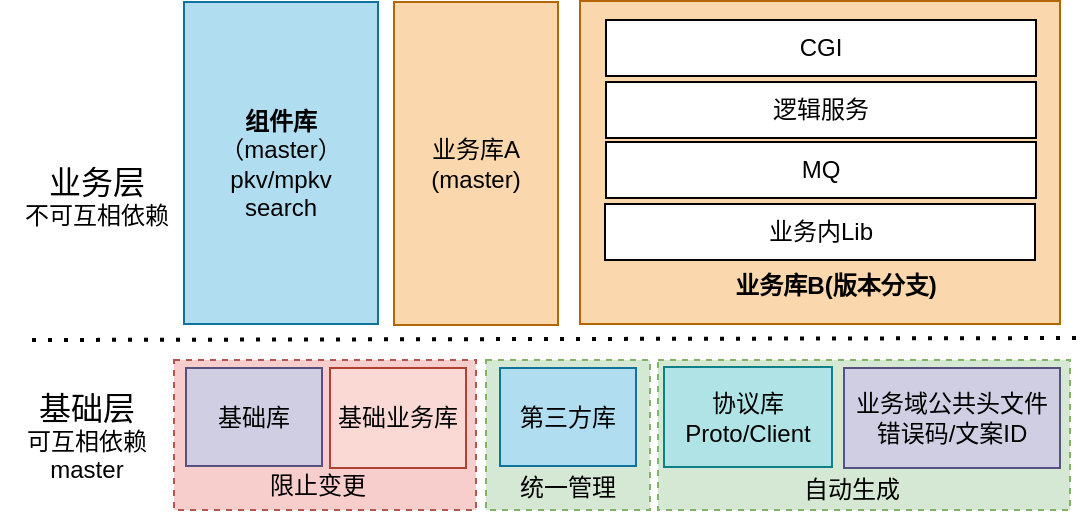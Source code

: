 <mxfile version="20.8.21" type="github">
  <diagram name="第 1 页" id="p7ilKmmfWPfuCgHAKhaK">
    <mxGraphModel dx="1343" dy="107" grid="0" gridSize="10" guides="1" tooltips="1" connect="1" arrows="1" fold="1" page="0" pageScale="1" pageWidth="827" pageHeight="1169" math="0" shadow="0">
      <root>
        <mxCell id="0" />
        <mxCell id="1" parent="0" />
        <mxCell id="-8FJlGrN7awufWpg46yF-15" value="" style="rounded=0;whiteSpace=wrap;html=1;dashed=1;fillColor=#d5e8d4;strokeColor=#82b366;" vertex="1" parent="1">
          <mxGeometry x="242" y="727" width="82" height="75" as="geometry" />
        </mxCell>
        <mxCell id="-8FJlGrN7awufWpg46yF-14" value="" style="rounded=0;whiteSpace=wrap;html=1;dashed=1;fillColor=#d5e8d4;strokeColor=#82b366;" vertex="1" parent="1">
          <mxGeometry x="328" y="727" width="206" height="75" as="geometry" />
        </mxCell>
        <mxCell id="-8FJlGrN7awufWpg46yF-13" value="" style="rounded=0;whiteSpace=wrap;html=1;dashed=1;fillColor=#f8cecc;strokeColor=#b85450;" vertex="1" parent="1">
          <mxGeometry x="86" y="727" width="151" height="75" as="geometry" />
        </mxCell>
        <mxCell id="-8FJlGrN7awufWpg46yF-1" value="基础库" style="rounded=0;whiteSpace=wrap;html=1;fillColor=#d0cee2;strokeColor=#56517e;" vertex="1" parent="1">
          <mxGeometry x="92" y="731" width="68" height="49" as="geometry" />
        </mxCell>
        <mxCell id="-8FJlGrN7awufWpg46yF-2" value="协议库&lt;br&gt;Proto/Client" style="rounded=0;whiteSpace=wrap;html=1;fillColor=#b0e3e6;strokeColor=#0e8088;" vertex="1" parent="1">
          <mxGeometry x="331" y="730.5" width="84" height="50" as="geometry" />
        </mxCell>
        <mxCell id="-8FJlGrN7awufWpg46yF-3" value="&lt;b&gt;组件库&lt;/b&gt;&lt;br&gt;（master）&lt;br&gt;pkv/mpkv&lt;br&gt;search" style="rounded=0;whiteSpace=wrap;html=1;fillColor=#b1ddf0;strokeColor=#10739e;" vertex="1" parent="1">
          <mxGeometry x="91" y="548" width="97" height="161" as="geometry" />
        </mxCell>
        <mxCell id="-8FJlGrN7awufWpg46yF-4" value="" style="endArrow=none;dashed=1;html=1;dashPattern=1 3;strokeWidth=2;rounded=0;" edge="1" parent="1">
          <mxGeometry width="50" height="50" relative="1" as="geometry">
            <mxPoint x="15" y="717" as="sourcePoint" />
            <mxPoint x="542" y="716" as="targetPoint" />
          </mxGeometry>
        </mxCell>
        <mxCell id="-8FJlGrN7awufWpg46yF-5" value="业务库A&lt;br&gt;(master)" style="rounded=0;whiteSpace=wrap;html=1;fillColor=#fad7ac;strokeColor=#b46504;" vertex="1" parent="1">
          <mxGeometry x="196" y="548" width="82" height="161.5" as="geometry" />
        </mxCell>
        <mxCell id="-8FJlGrN7awufWpg46yF-6" value="" style="rounded=0;whiteSpace=wrap;html=1;fillColor=#fad7ac;strokeColor=#b46504;" vertex="1" parent="1">
          <mxGeometry x="289" y="547.5" width="240" height="161.5" as="geometry" />
        </mxCell>
        <mxCell id="-8FJlGrN7awufWpg46yF-9" value="基础业务库" style="rounded=0;whiteSpace=wrap;html=1;fillColor=#fad9d5;strokeColor=#ae4132;" vertex="1" parent="1">
          <mxGeometry x="164" y="731" width="68" height="50" as="geometry" />
        </mxCell>
        <mxCell id="-8FJlGrN7awufWpg46yF-10" value="业务域公共头文件&lt;br&gt;错误码/文案ID" style="rounded=0;whiteSpace=wrap;html=1;fillColor=#d0cee2;strokeColor=#56517e;" vertex="1" parent="1">
          <mxGeometry x="421" y="731" width="108" height="50" as="geometry" />
        </mxCell>
        <mxCell id="-8FJlGrN7awufWpg46yF-11" value="第三方库" style="rounded=0;whiteSpace=wrap;html=1;fillColor=#b1ddf0;strokeColor=#10739e;" vertex="1" parent="1">
          <mxGeometry x="249" y="731" width="68" height="49" as="geometry" />
        </mxCell>
        <mxCell id="-8FJlGrN7awufWpg46yF-12" value="&lt;font style=&quot;font-size: 16px;&quot;&gt;基础层&lt;/font&gt;&lt;br&gt;可互相依赖&lt;br&gt;master" style="text;html=1;strokeColor=none;fillColor=none;align=center;verticalAlign=middle;whiteSpace=wrap;rounded=0;" vertex="1" parent="1">
          <mxGeometry x="-1" y="737.75" width="87" height="53.5" as="geometry" />
        </mxCell>
        <mxCell id="-8FJlGrN7awufWpg46yF-16" value="限止变更" style="text;html=1;strokeColor=none;fillColor=none;align=center;verticalAlign=middle;whiteSpace=wrap;rounded=0;" vertex="1" parent="1">
          <mxGeometry x="128" y="780" width="60" height="19" as="geometry" />
        </mxCell>
        <mxCell id="-8FJlGrN7awufWpg46yF-17" value="统一管理" style="text;html=1;strokeColor=none;fillColor=none;align=center;verticalAlign=middle;whiteSpace=wrap;rounded=0;" vertex="1" parent="1">
          <mxGeometry x="253" y="781" width="60" height="19" as="geometry" />
        </mxCell>
        <mxCell id="-8FJlGrN7awufWpg46yF-18" value="自动生成" style="text;html=1;strokeColor=none;fillColor=none;align=center;verticalAlign=middle;whiteSpace=wrap;rounded=0;" vertex="1" parent="1">
          <mxGeometry x="395" y="782" width="60" height="19" as="geometry" />
        </mxCell>
        <mxCell id="-8FJlGrN7awufWpg46yF-19" value="CGI" style="rounded=0;whiteSpace=wrap;html=1;" vertex="1" parent="1">
          <mxGeometry x="302" y="557" width="215" height="28" as="geometry" />
        </mxCell>
        <mxCell id="-8FJlGrN7awufWpg46yF-20" value="逻辑服务" style="rounded=0;whiteSpace=wrap;html=1;" vertex="1" parent="1">
          <mxGeometry x="302" y="588" width="215" height="28" as="geometry" />
        </mxCell>
        <mxCell id="-8FJlGrN7awufWpg46yF-21" value="MQ" style="rounded=0;whiteSpace=wrap;html=1;" vertex="1" parent="1">
          <mxGeometry x="302" y="618" width="215" height="28" as="geometry" />
        </mxCell>
        <mxCell id="-8FJlGrN7awufWpg46yF-22" value="&lt;b&gt;业务库B(版本分支)&lt;/b&gt;" style="text;html=1;strokeColor=none;fillColor=none;align=center;verticalAlign=middle;whiteSpace=wrap;rounded=0;" vertex="1" parent="1">
          <mxGeometry x="364" y="675" width="106" height="30" as="geometry" />
        </mxCell>
        <mxCell id="-8FJlGrN7awufWpg46yF-23" value="&lt;font style=&quot;font-size: 16px;&quot;&gt;业务层&lt;/font&gt;&lt;br&gt;不可互相依赖" style="text;html=1;strokeColor=none;fillColor=none;align=center;verticalAlign=middle;whiteSpace=wrap;rounded=0;" vertex="1" parent="1">
          <mxGeometry x="4" y="630" width="87" height="30" as="geometry" />
        </mxCell>
        <mxCell id="-8FJlGrN7awufWpg46yF-24" value="业务内Lib" style="rounded=0;whiteSpace=wrap;html=1;" vertex="1" parent="1">
          <mxGeometry x="301.5" y="649" width="215" height="28" as="geometry" />
        </mxCell>
      </root>
    </mxGraphModel>
  </diagram>
</mxfile>
